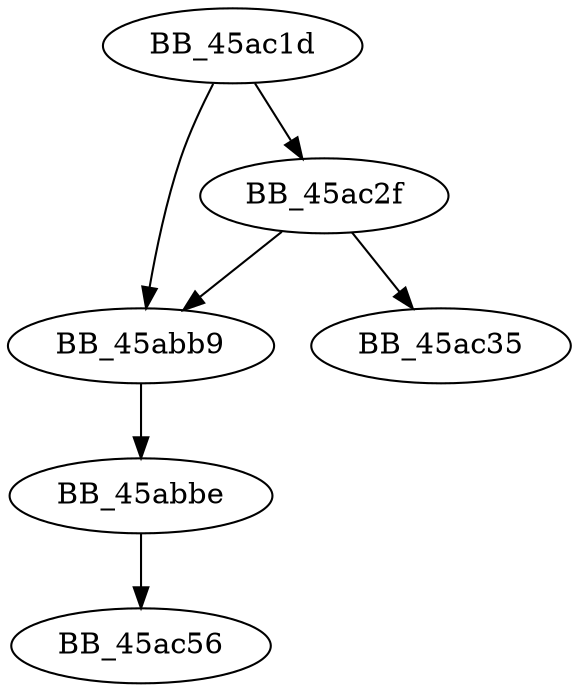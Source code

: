 DiGraph sub_45AC1D{
BB_45abb9->BB_45abbe
BB_45abbe->BB_45ac56
BB_45ac1d->BB_45abb9
BB_45ac1d->BB_45ac2f
BB_45ac2f->BB_45abb9
BB_45ac2f->BB_45ac35
}
